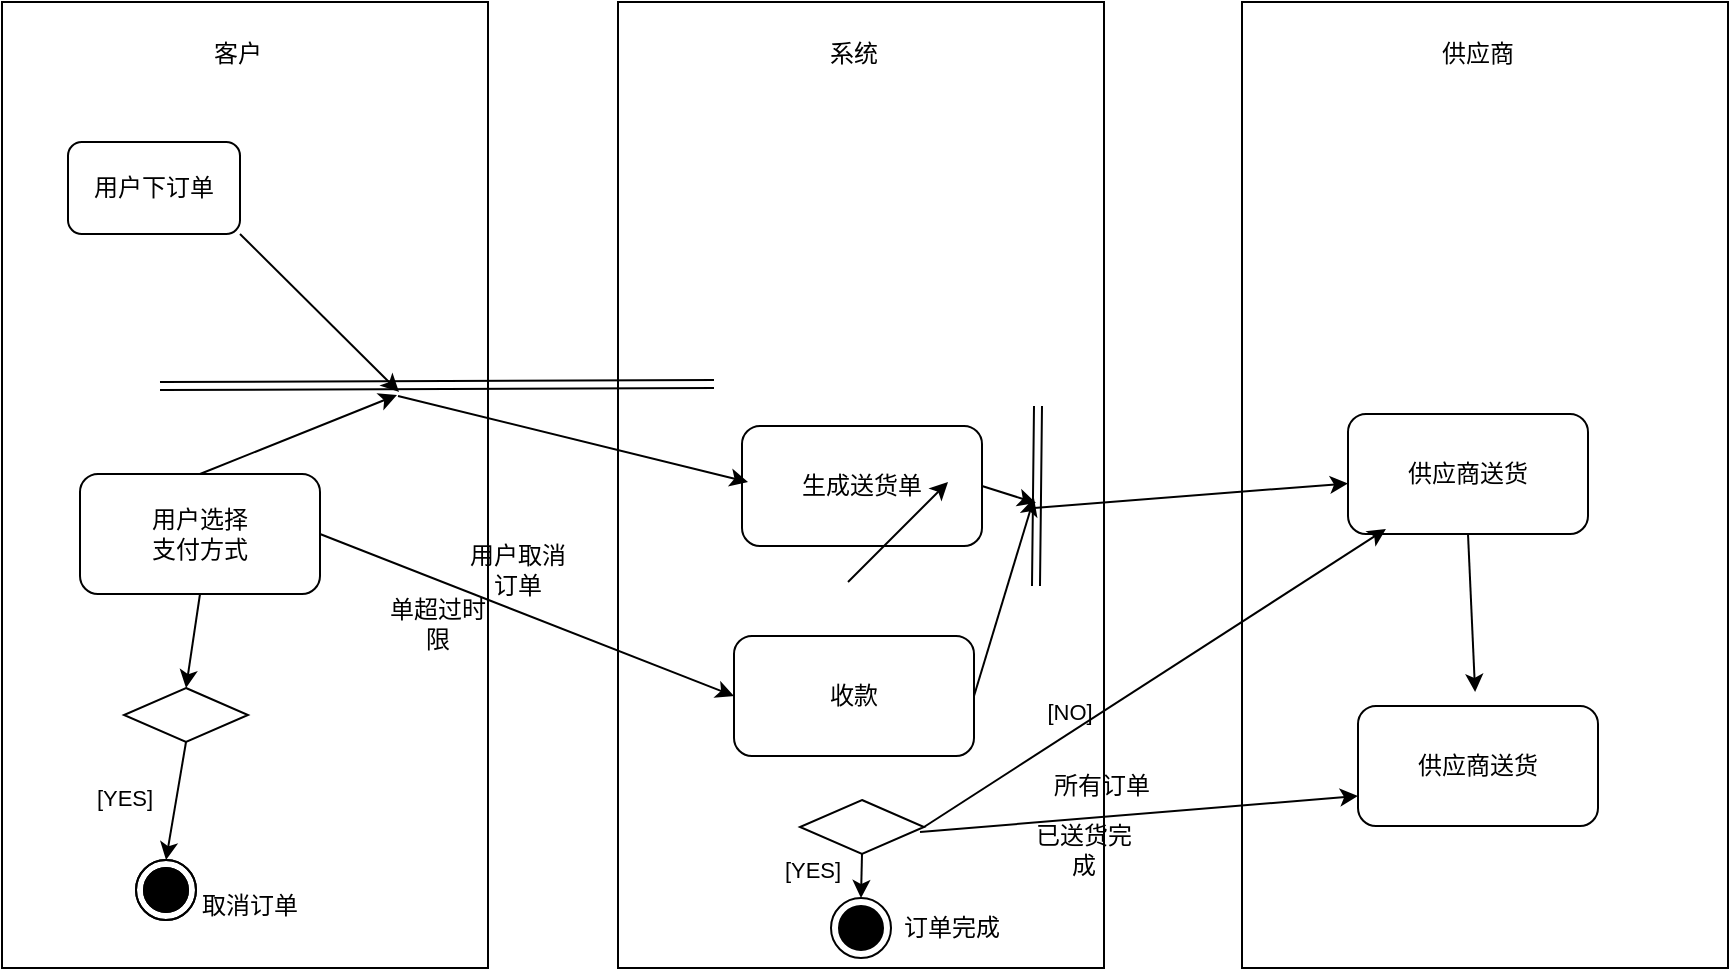 <mxfile version="24.4.3" type="github">
  <diagram name="第 1 页" id="Sg8NhrYYk4sZAaERoDPv">
    <mxGraphModel dx="1412" dy="509" grid="0" gridSize="10" guides="1" tooltips="1" connect="1" arrows="1" fold="1" page="0" pageScale="1" pageWidth="827" pageHeight="1169" math="0" shadow="0">
      <root>
        <mxCell id="0" />
        <mxCell id="1" parent="0" />
        <mxCell id="n46-lMwAclmkDU8fwBLt-1" value="" style="rounded=0;whiteSpace=wrap;html=1;" vertex="1" parent="1">
          <mxGeometry x="-56" y="1" width="243" height="483" as="geometry" />
        </mxCell>
        <mxCell id="n46-lMwAclmkDU8fwBLt-2" value="客户" style="text;html=1;align=center;verticalAlign=middle;whiteSpace=wrap;rounded=0;" vertex="1" parent="1">
          <mxGeometry x="32" y="12" width="60" height="30" as="geometry" />
        </mxCell>
        <mxCell id="n46-lMwAclmkDU8fwBLt-3" value="" style="rounded=0;whiteSpace=wrap;html=1;" vertex="1" parent="1">
          <mxGeometry x="252" y="1" width="243" height="483" as="geometry" />
        </mxCell>
        <mxCell id="n46-lMwAclmkDU8fwBLt-4" value="系统" style="text;html=1;align=center;verticalAlign=middle;whiteSpace=wrap;rounded=0;" vertex="1" parent="1">
          <mxGeometry x="340" y="12" width="60" height="30" as="geometry" />
        </mxCell>
        <mxCell id="n46-lMwAclmkDU8fwBLt-5" value="" style="rounded=0;whiteSpace=wrap;html=1;" vertex="1" parent="1">
          <mxGeometry x="564" y="1" width="243" height="483" as="geometry" />
        </mxCell>
        <mxCell id="n46-lMwAclmkDU8fwBLt-6" value="供应商" style="text;html=1;align=center;verticalAlign=middle;whiteSpace=wrap;rounded=0;" vertex="1" parent="1">
          <mxGeometry x="652" y="12" width="60" height="30" as="geometry" />
        </mxCell>
        <mxCell id="n46-lMwAclmkDU8fwBLt-14" style="rounded=0;orthogonalLoop=1;jettySize=auto;html=1;exitX=1;exitY=1;exitDx=0;exitDy=0;" edge="1" parent="1" source="n46-lMwAclmkDU8fwBLt-7">
          <mxGeometry relative="1" as="geometry">
            <mxPoint x="142.5" y="196" as="targetPoint" />
          </mxGeometry>
        </mxCell>
        <mxCell id="n46-lMwAclmkDU8fwBLt-7" value="用户下订单" style="rounded=1;whiteSpace=wrap;html=1;" vertex="1" parent="1">
          <mxGeometry x="-23" y="71" width="86" height="46" as="geometry" />
        </mxCell>
        <mxCell id="n46-lMwAclmkDU8fwBLt-12" value="" style="shape=link;html=1;rounded=0;" edge="1" parent="1">
          <mxGeometry width="100" relative="1" as="geometry">
            <mxPoint x="23" y="193" as="sourcePoint" />
            <mxPoint x="300" y="192" as="targetPoint" />
          </mxGeometry>
        </mxCell>
        <mxCell id="n46-lMwAclmkDU8fwBLt-16" style="rounded=0;orthogonalLoop=1;jettySize=auto;html=1;exitX=0.5;exitY=0;exitDx=0;exitDy=0;" edge="1" parent="1" source="n46-lMwAclmkDU8fwBLt-15">
          <mxGeometry relative="1" as="geometry">
            <mxPoint x="141.5" y="197.5" as="targetPoint" />
          </mxGeometry>
        </mxCell>
        <mxCell id="n46-lMwAclmkDU8fwBLt-18" style="rounded=0;orthogonalLoop=1;jettySize=auto;html=1;exitX=0.5;exitY=1;exitDx=0;exitDy=0;entryX=0.5;entryY=0;entryDx=0;entryDy=0;" edge="1" parent="1" source="n46-lMwAclmkDU8fwBLt-15" target="n46-lMwAclmkDU8fwBLt-17">
          <mxGeometry relative="1" as="geometry" />
        </mxCell>
        <mxCell id="n46-lMwAclmkDU8fwBLt-27" style="rounded=0;orthogonalLoop=1;jettySize=auto;html=1;exitX=1;exitY=0.5;exitDx=0;exitDy=0;entryX=0;entryY=0.5;entryDx=0;entryDy=0;" edge="1" parent="1" source="n46-lMwAclmkDU8fwBLt-15" target="n46-lMwAclmkDU8fwBLt-25">
          <mxGeometry relative="1" as="geometry" />
        </mxCell>
        <mxCell id="n46-lMwAclmkDU8fwBLt-15" value="用户选择&lt;div&gt;支付方式&lt;/div&gt;" style="rounded=1;whiteSpace=wrap;html=1;" vertex="1" parent="1">
          <mxGeometry x="-17" y="237" width="120" height="60" as="geometry" />
        </mxCell>
        <mxCell id="n46-lMwAclmkDU8fwBLt-21" style="rounded=0;orthogonalLoop=1;jettySize=auto;html=1;exitX=0.5;exitY=1;exitDx=0;exitDy=0;entryX=0.5;entryY=0;entryDx=0;entryDy=0;" edge="1" parent="1" source="n46-lMwAclmkDU8fwBLt-17" target="n46-lMwAclmkDU8fwBLt-20">
          <mxGeometry relative="1" as="geometry" />
        </mxCell>
        <mxCell id="n46-lMwAclmkDU8fwBLt-22" value="[YES]" style="edgeLabel;html=1;align=center;verticalAlign=middle;resizable=0;points=[];" vertex="1" connectable="0" parent="n46-lMwAclmkDU8fwBLt-21">
          <mxGeometry x="0.022" y="-1" relative="1" as="geometry">
            <mxPoint x="-25" y="-2" as="offset" />
          </mxGeometry>
        </mxCell>
        <mxCell id="n46-lMwAclmkDU8fwBLt-17" value="" style="rhombus;whiteSpace=wrap;html=1;" vertex="1" parent="1">
          <mxGeometry x="5" y="344" width="62" height="27" as="geometry" />
        </mxCell>
        <mxCell id="n46-lMwAclmkDU8fwBLt-20" value="" style="ellipse;html=1;shape=endState;fillColor=strokeColor;" vertex="1" parent="1">
          <mxGeometry x="11" y="430" width="30" height="30" as="geometry" />
        </mxCell>
        <mxCell id="n46-lMwAclmkDU8fwBLt-23" value="取消订单" style="text;html=1;align=center;verticalAlign=middle;whiteSpace=wrap;rounded=0;" vertex="1" parent="1">
          <mxGeometry x="38" y="438" width="60" height="30" as="geometry" />
        </mxCell>
        <mxCell id="n46-lMwAclmkDU8fwBLt-36" style="rounded=0;orthogonalLoop=1;jettySize=auto;html=1;exitX=1;exitY=0.5;exitDx=0;exitDy=0;" edge="1" parent="1" source="n46-lMwAclmkDU8fwBLt-24">
          <mxGeometry relative="1" as="geometry">
            <mxPoint x="461" y="251.5" as="targetPoint" />
          </mxGeometry>
        </mxCell>
        <mxCell id="n46-lMwAclmkDU8fwBLt-24" value="生成送货单" style="rounded=1;whiteSpace=wrap;html=1;" vertex="1" parent="1">
          <mxGeometry x="314" y="213" width="120" height="60" as="geometry" />
        </mxCell>
        <mxCell id="n46-lMwAclmkDU8fwBLt-37" style="rounded=0;orthogonalLoop=1;jettySize=auto;html=1;exitX=1;exitY=0.5;exitDx=0;exitDy=0;" edge="1" parent="1" source="n46-lMwAclmkDU8fwBLt-25">
          <mxGeometry relative="1" as="geometry">
            <mxPoint x="460" y="249" as="targetPoint" />
          </mxGeometry>
        </mxCell>
        <mxCell id="n46-lMwAclmkDU8fwBLt-25" value="收款" style="rounded=1;whiteSpace=wrap;html=1;" vertex="1" parent="1">
          <mxGeometry x="310" y="318" width="120" height="60" as="geometry" />
        </mxCell>
        <mxCell id="n46-lMwAclmkDU8fwBLt-26" value="" style="endArrow=classic;html=1;rounded=0;" edge="1" parent="1">
          <mxGeometry width="50" height="50" relative="1" as="geometry">
            <mxPoint x="142" y="198" as="sourcePoint" />
            <mxPoint x="317" y="241" as="targetPoint" />
          </mxGeometry>
        </mxCell>
        <mxCell id="n46-lMwAclmkDU8fwBLt-30" value="用户取消订单" style="text;html=1;align=center;verticalAlign=middle;whiteSpace=wrap;rounded=0;" vertex="1" parent="1">
          <mxGeometry x="172" y="270" width="60" height="30" as="geometry" />
        </mxCell>
        <mxCell id="n46-lMwAclmkDU8fwBLt-31" value="单超过时限" style="text;html=1;align=center;verticalAlign=middle;whiteSpace=wrap;rounded=0;" vertex="1" parent="1">
          <mxGeometry x="132" y="297" width="60" height="30" as="geometry" />
        </mxCell>
        <mxCell id="n46-lMwAclmkDU8fwBLt-35" value="" style="shape=link;html=1;rounded=0;" edge="1" parent="1">
          <mxGeometry width="100" relative="1" as="geometry">
            <mxPoint x="462" y="203" as="sourcePoint" />
            <mxPoint x="461" y="293" as="targetPoint" />
          </mxGeometry>
        </mxCell>
        <mxCell id="n46-lMwAclmkDU8fwBLt-44" style="edgeStyle=orthogonalEdgeStyle;rounded=0;orthogonalLoop=1;jettySize=auto;html=1;exitX=0.5;exitY=1;exitDx=0;exitDy=0;entryX=0.5;entryY=0;entryDx=0;entryDy=0;" edge="1" parent="1" source="n46-lMwAclmkDU8fwBLt-39" target="n46-lMwAclmkDU8fwBLt-43">
          <mxGeometry relative="1" as="geometry" />
        </mxCell>
        <mxCell id="n46-lMwAclmkDU8fwBLt-39" value="" style="rhombus;whiteSpace=wrap;html=1;" vertex="1" parent="1">
          <mxGeometry x="343" y="400" width="62" height="27" as="geometry" />
        </mxCell>
        <mxCell id="n46-lMwAclmkDU8fwBLt-42" value="" style="ellipse;html=1;shape=endState;fillColor=strokeColor;" vertex="1" parent="1">
          <mxGeometry x="11" y="430" width="30" height="30" as="geometry" />
        </mxCell>
        <mxCell id="n46-lMwAclmkDU8fwBLt-43" value="" style="ellipse;html=1;shape=endState;fillColor=strokeColor;" vertex="1" parent="1">
          <mxGeometry x="358.5" y="449" width="30" height="30" as="geometry" />
        </mxCell>
        <mxCell id="n46-lMwAclmkDU8fwBLt-45" value="[YES]" style="edgeLabel;html=1;align=center;verticalAlign=middle;resizable=0;points=[];" vertex="1" connectable="0" parent="1">
          <mxGeometry x="58.004" y="417.997" as="geometry">
            <mxPoint x="291" y="17" as="offset" />
          </mxGeometry>
        </mxCell>
        <mxCell id="n46-lMwAclmkDU8fwBLt-46" value="供应商送货" style="rounded=1;whiteSpace=wrap;html=1;" vertex="1" parent="1">
          <mxGeometry x="617" y="207" width="120" height="60" as="geometry" />
        </mxCell>
        <mxCell id="n46-lMwAclmkDU8fwBLt-47" value="" style="endArrow=classic;html=1;rounded=0;" edge="1" parent="1">
          <mxGeometry width="50" height="50" relative="1" as="geometry">
            <mxPoint x="367" y="291" as="sourcePoint" />
            <mxPoint x="417" y="241" as="targetPoint" />
          </mxGeometry>
        </mxCell>
        <mxCell id="n46-lMwAclmkDU8fwBLt-48" value="" style="endArrow=classic;html=1;rounded=0;" edge="1" parent="1" target="n46-lMwAclmkDU8fwBLt-46">
          <mxGeometry width="50" height="50" relative="1" as="geometry">
            <mxPoint x="460" y="254" as="sourcePoint" />
            <mxPoint x="510" y="204" as="targetPoint" />
          </mxGeometry>
        </mxCell>
        <mxCell id="n46-lMwAclmkDU8fwBLt-49" value="供应商送货" style="rounded=1;whiteSpace=wrap;html=1;" vertex="1" parent="1">
          <mxGeometry x="622" y="353" width="120" height="60" as="geometry" />
        </mxCell>
        <mxCell id="n46-lMwAclmkDU8fwBLt-50" style="rounded=0;orthogonalLoop=1;jettySize=auto;html=1;exitX=0.5;exitY=1;exitDx=0;exitDy=0;entryX=0.488;entryY=-0.117;entryDx=0;entryDy=0;entryPerimeter=0;" edge="1" parent="1" source="n46-lMwAclmkDU8fwBLt-46" target="n46-lMwAclmkDU8fwBLt-49">
          <mxGeometry relative="1" as="geometry" />
        </mxCell>
        <mxCell id="n46-lMwAclmkDU8fwBLt-51" style="rounded=0;orthogonalLoop=1;jettySize=auto;html=1;exitX=1;exitY=0.5;exitDx=0;exitDy=0;entryX=0.158;entryY=0.958;entryDx=0;entryDy=0;entryPerimeter=0;" edge="1" parent="1" source="n46-lMwAclmkDU8fwBLt-39" target="n46-lMwAclmkDU8fwBLt-46">
          <mxGeometry relative="1" as="geometry" />
        </mxCell>
        <mxCell id="n46-lMwAclmkDU8fwBLt-52" value="&lt;span style=&quot;font-size: 11px; text-wrap: nowrap;&quot;&gt;[NO]&lt;/span&gt;" style="text;html=1;align=center;verticalAlign=middle;whiteSpace=wrap;rounded=0;" vertex="1" parent="1">
          <mxGeometry x="448" y="341" width="60" height="30" as="geometry" />
        </mxCell>
        <mxCell id="n46-lMwAclmkDU8fwBLt-53" value="" style="endArrow=classic;html=1;rounded=0;entryX=0;entryY=0.75;entryDx=0;entryDy=0;" edge="1" parent="1" target="n46-lMwAclmkDU8fwBLt-49">
          <mxGeometry width="50" height="50" relative="1" as="geometry">
            <mxPoint x="403" y="416" as="sourcePoint" />
            <mxPoint x="453" y="366" as="targetPoint" />
          </mxGeometry>
        </mxCell>
        <mxCell id="n46-lMwAclmkDU8fwBLt-54" value="订单完&lt;span style=&quot;color: rgba(0, 0, 0, 0); font-family: monospace; font-size: 0px; text-align: start; text-wrap: nowrap;&quot;&gt;%3CmxGraphModel%3E%3Croot%3E%3CmxCell%20id%3D%220%22%2F%3E%3CmxCell%20id%3D%221%22%20parent%3D%220%22%2F%3E%3CmxCell%20id%3D%222%22%20value%3D%22%E5%8F%96%E6%B6%88%E8%AE%A2%E5%8D%95%22%20style%3D%22text%3Bhtml%3D1%3Balign%3Dcenter%3BverticalAlign%3Dmiddle%3BwhiteSpace%3Dwrap%3Brounded%3D0%3B%22%20vertex%3D%221%22%20parent%3D%221%22%3E%3CmxGeometry%20x%3D%2238%22%20y%3D%22438%22%20width%3D%2260%22%20height%3D%2230%22%20as%3D%22geometry%22%2F%3E%3C%2FmxCell%3E%3C%2Froot%3E%3C%2FmxGraphModel%3E&lt;/span&gt;成" style="text;html=1;align=center;verticalAlign=middle;whiteSpace=wrap;rounded=0;" vertex="1" parent="1">
          <mxGeometry x="388.5" y="449" width="60" height="30" as="geometry" />
        </mxCell>
        <mxCell id="n46-lMwAclmkDU8fwBLt-59" value="已送货完成" style="text;html=1;align=center;verticalAlign=middle;whiteSpace=wrap;rounded=0;" vertex="1" parent="1">
          <mxGeometry x="455" y="410" width="60" height="30" as="geometry" />
        </mxCell>
        <mxCell id="n46-lMwAclmkDU8fwBLt-60" value="所有订单" style="text;html=1;align=center;verticalAlign=middle;whiteSpace=wrap;rounded=0;" vertex="1" parent="1">
          <mxGeometry x="464" y="378" width="60" height="30" as="geometry" />
        </mxCell>
      </root>
    </mxGraphModel>
  </diagram>
</mxfile>
